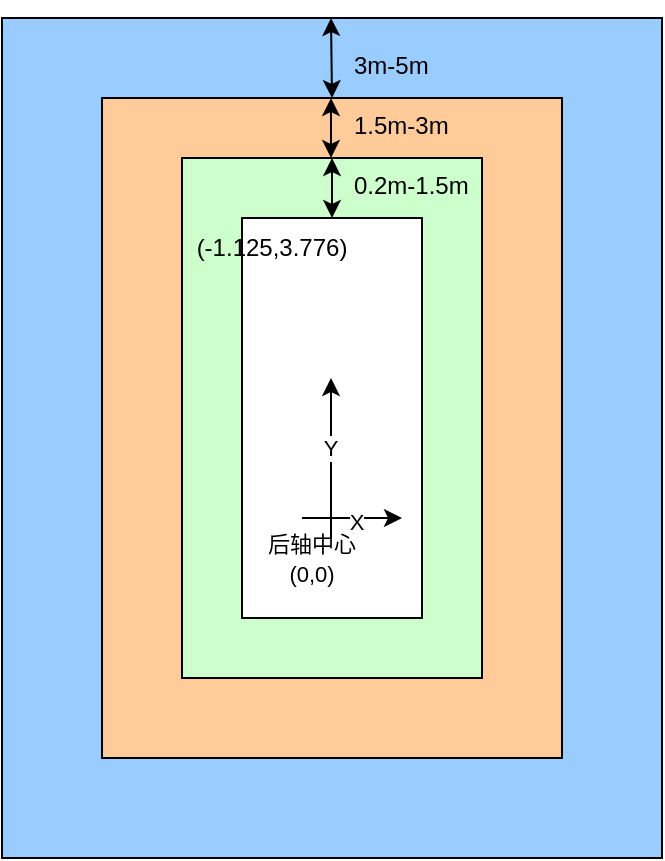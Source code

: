 <mxfile version="22.0.4" type="github">
  <diagram name="第 1 页" id="XaicX3cYYFWenSNxdmKn">
    <mxGraphModel dx="726" dy="555" grid="1" gridSize="10" guides="1" tooltips="1" connect="1" arrows="1" fold="1" page="1" pageScale="1" pageWidth="827" pageHeight="1169" math="0" shadow="0">
      <root>
        <mxCell id="0" />
        <mxCell id="1" parent="0" />
        <mxCell id="JwPCDsrIfk_1fl6KGNgR-8" value="" style="rounded=0;whiteSpace=wrap;html=1;fillColor=#99CCFF;" vertex="1" parent="1">
          <mxGeometry x="120" y="50" width="330" height="420" as="geometry" />
        </mxCell>
        <mxCell id="JwPCDsrIfk_1fl6KGNgR-7" value="" style="rounded=0;whiteSpace=wrap;html=1;fillColor=#FFCC99;" vertex="1" parent="1">
          <mxGeometry x="170" y="90" width="230" height="330" as="geometry" />
        </mxCell>
        <mxCell id="JwPCDsrIfk_1fl6KGNgR-2" value="" style="rounded=0;whiteSpace=wrap;html=1;fillColor=#CCFFCC;" vertex="1" parent="1">
          <mxGeometry x="210" y="120" width="150" height="260" as="geometry" />
        </mxCell>
        <mxCell id="JwPCDsrIfk_1fl6KGNgR-6" value="" style="rounded=0;whiteSpace=wrap;html=1;" vertex="1" parent="1">
          <mxGeometry x="240" y="150" width="90" height="200" as="geometry" />
        </mxCell>
        <mxCell id="JwPCDsrIfk_1fl6KGNgR-15" value="" style="endArrow=classic;startArrow=classic;html=1;rounded=0;exitX=0.5;exitY=0;exitDx=0;exitDy=0;entryX=0.5;entryY=0;entryDx=0;entryDy=0;" edge="1" parent="1" source="JwPCDsrIfk_1fl6KGNgR-6" target="JwPCDsrIfk_1fl6KGNgR-2">
          <mxGeometry width="50" height="50" relative="1" as="geometry">
            <mxPoint x="240" y="170" as="sourcePoint" />
            <mxPoint x="290" y="120" as="targetPoint" />
          </mxGeometry>
        </mxCell>
        <mxCell id="JwPCDsrIfk_1fl6KGNgR-16" value="" style="endArrow=classic;startArrow=classic;html=1;rounded=0;exitX=0.5;exitY=0;exitDx=0;exitDy=0;entryX=0.5;entryY=0;entryDx=0;entryDy=0;" edge="1" parent="1">
          <mxGeometry width="50" height="50" relative="1" as="geometry">
            <mxPoint x="284.5" y="120" as="sourcePoint" />
            <mxPoint x="284.5" y="90" as="targetPoint" />
          </mxGeometry>
        </mxCell>
        <mxCell id="JwPCDsrIfk_1fl6KGNgR-18" value="" style="endArrow=classic;startArrow=classic;html=1;rounded=0;exitX=0.5;exitY=0;exitDx=0;exitDy=0;entryX=0.5;entryY=0;entryDx=0;entryDy=0;" edge="1" parent="1" source="JwPCDsrIfk_1fl6KGNgR-7">
          <mxGeometry width="50" height="50" relative="1" as="geometry">
            <mxPoint x="284.5" y="80" as="sourcePoint" />
            <mxPoint x="284.5" y="50" as="targetPoint" />
          </mxGeometry>
        </mxCell>
        <mxCell id="JwPCDsrIfk_1fl6KGNgR-19" value="0.2m-1.5m" style="text;strokeColor=none;fillColor=none;spacingLeft=4;spacingRight=4;overflow=hidden;rotatable=0;points=[[0,0.5],[1,0.5]];portConstraint=eastwest;fontSize=12;whiteSpace=wrap;html=1;" vertex="1" parent="1">
          <mxGeometry x="290" y="120" width="70" height="20" as="geometry" />
        </mxCell>
        <mxCell id="JwPCDsrIfk_1fl6KGNgR-20" value="1.5m-3m" style="text;strokeColor=none;fillColor=none;spacingLeft=4;spacingRight=4;overflow=hidden;rotatable=0;points=[[0,0.5],[1,0.5]];portConstraint=eastwest;fontSize=12;whiteSpace=wrap;html=1;" vertex="1" parent="1">
          <mxGeometry x="290" y="90" width="70" height="20" as="geometry" />
        </mxCell>
        <mxCell id="JwPCDsrIfk_1fl6KGNgR-21" value="3m-5m" style="text;strokeColor=none;fillColor=none;spacingLeft=4;spacingRight=4;overflow=hidden;rotatable=0;points=[[0,0.5],[1,0.5]];portConstraint=eastwest;fontSize=12;whiteSpace=wrap;html=1;" vertex="1" parent="1">
          <mxGeometry x="290" y="60" width="70" height="20" as="geometry" />
        </mxCell>
        <mxCell id="JwPCDsrIfk_1fl6KGNgR-23" value="" style="endArrow=classic;html=1;rounded=0;" edge="1" parent="1">
          <mxGeometry width="50" height="50" relative="1" as="geometry">
            <mxPoint x="284.5" y="310" as="sourcePoint" />
            <mxPoint x="284.5" y="230" as="targetPoint" />
          </mxGeometry>
        </mxCell>
        <mxCell id="JwPCDsrIfk_1fl6KGNgR-25" value="Y" style="edgeLabel;html=1;align=center;verticalAlign=middle;resizable=0;points=[];" vertex="1" connectable="0" parent="JwPCDsrIfk_1fl6KGNgR-23">
          <mxGeometry x="0.121" y="1" relative="1" as="geometry">
            <mxPoint as="offset" />
          </mxGeometry>
        </mxCell>
        <mxCell id="JwPCDsrIfk_1fl6KGNgR-24" value="" style="endArrow=classic;html=1;rounded=0;" edge="1" parent="1">
          <mxGeometry width="50" height="50" relative="1" as="geometry">
            <mxPoint x="270" y="300" as="sourcePoint" />
            <mxPoint x="320" y="300" as="targetPoint" />
          </mxGeometry>
        </mxCell>
        <mxCell id="JwPCDsrIfk_1fl6KGNgR-26" value="X" style="edgeLabel;html=1;align=center;verticalAlign=middle;resizable=0;points=[];" vertex="1" connectable="0" parent="JwPCDsrIfk_1fl6KGNgR-24">
          <mxGeometry x="0.085" y="-2" relative="1" as="geometry">
            <mxPoint as="offset" />
          </mxGeometry>
        </mxCell>
        <mxCell id="JwPCDsrIfk_1fl6KGNgR-27" value="&lt;font style=&quot;font-size: 11px;&quot;&gt;后轴中心(0,0)&lt;/font&gt;" style="text;html=1;strokeColor=none;fillColor=none;align=center;verticalAlign=middle;whiteSpace=wrap;rounded=0;" vertex="1" parent="1">
          <mxGeometry x="250" y="320" width="50" as="geometry" />
        </mxCell>
        <mxCell id="JwPCDsrIfk_1fl6KGNgR-28" value="(-1.125,3.776)" style="text;html=1;strokeColor=none;fillColor=none;align=center;verticalAlign=middle;whiteSpace=wrap;rounded=0;" vertex="1" parent="1">
          <mxGeometry x="240" y="150" width="30" height="30" as="geometry" />
        </mxCell>
      </root>
    </mxGraphModel>
  </diagram>
</mxfile>
